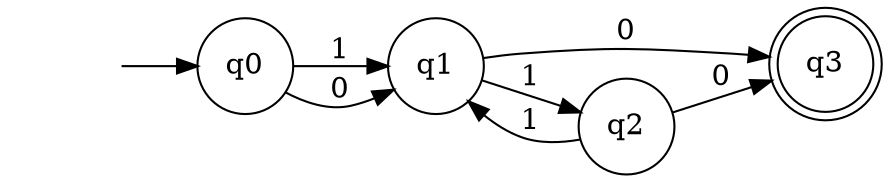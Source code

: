 digraph ATM {
	graph [rankdir=LR]
	"" [label="" shape=plaintext]
	q3 [label=q3 shape=doublecircle]
	q1 [label=q1 shape=circle]
	q0 [label=q0 shape=circle]
	q2 [label=q2 shape=circle]
	"" -> q0 [label=""]
	q0 -> q1 [label=1]
	q0 -> q1 [label=0]
	q1 -> q2 [label=1]
	q1 -> q3 [label=0]
	q2 -> q1 [label=1]
	q2 -> q3 [label=0]
}

